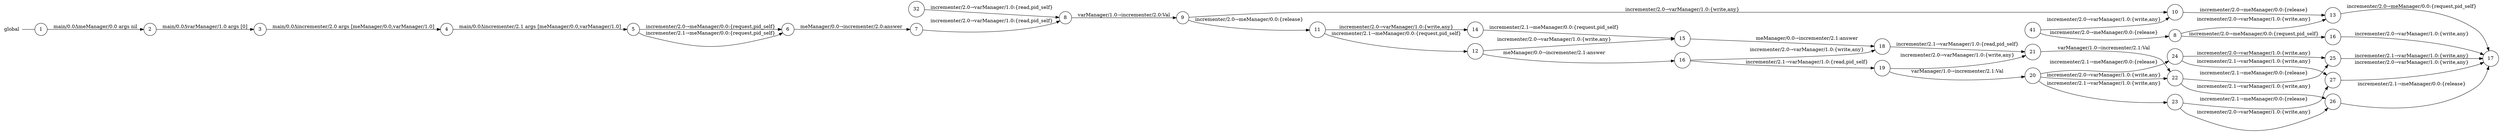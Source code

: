 digraph global {
	rankdir="LR";
	n_0 [label="global", shape="plaintext"];
	n_1 [id="41", shape=circle, label="41"];
	n_2 [id="14", shape=circle, label="11"];
	n_3 [id="28", shape=circle, label="16"];
	n_4 [id="9", shape=circle, label="22"];
	n_5 [id="26", shape=circle, label="8"];
	n_6 [id="25", shape=circle, label="15"];
	n_7 [id="8", shape=circle, label="8"];
	n_8 [id="24", shape=circle, label="27"];
	n_9 [id="17", shape=circle, label="5"];
	n_10 [id="1", shape=circle, label="1"];
	n_0 -> n_10 [arrowhead=none];
	n_11 [id="16", shape=circle, label="16"];
	n_12 [id="36", shape=circle, label="23"];
	n_13 [id="4", shape=circle, label="2"];
	n_14 [id="6", shape=circle, label="10"];
	n_15 [id="3", shape=circle, label="12"];
	n_16 [id="12", shape=circle, label="18"];
	n_17 [id="46", shape=circle, label="19"];
	n_18 [id="18", shape=circle, label="26"];
	n_19 [id="20", shape=circle, label="9"];
	n_20 [id="23", shape=circle, label="6"];
	n_21 [id="2", shape=circle, label="20"];
	n_22 [id="22", shape=circle, label="25"];
	n_23 [id="11", shape=circle, label="3"];
	n_24 [id="10", shape=circle, label="14"];
	n_25 [id="42", shape=circle, label="24"];
	n_26 [id="13", shape=circle, label="17"];
	n_27 [id="5", shape=circle, label="21"];
	n_28 [id="44", shape=circle, label="4"];
	n_29 [id="21", shape=circle, label="13"];
	n_30 [id="32", shape=circle, label="32"];
	n_31 [id="29", shape=circle, label="7"];

	n_20 -> n_31 [id="[$e|37]", label="meManager/0.0→incrementer/2.0:answer"];
	n_25 -> n_22 [id="[$e|74]", label="incrementer/2.0→varManager/1.0:{write,any}"];
	n_14 -> n_29 [id="[$e|30]", label="incrementer/2.0→meManager/0.0:{release}"];
	n_28 -> n_9 [id="[$e|53]", label="main/0.0Δincrementer/2.1 args [meManager/0.0,varManager/1.0]"];
	n_25 -> n_8 [id="[$e|48]", label="incrementer/2.1→varManager/1.0:{write,any}"];
	n_10 -> n_13 [id="[$e|17]", label="main/0.0ΔmeManager/0.0 args nil"];
	n_9 -> n_20 [id="[$e|75]", label="incrementer/2.0→meManager/0.0:{request,pid_self}"];
	n_9 -> n_20 [id="[$e|23]", label="incrementer/2.1→meManager/0.0:{request,pid_self}"];
	n_6 -> n_16 [id="[$e|73]", label="meManager/0.0→incrementer/2.1:answer"];
	n_21 -> n_4 [id="[$e|70]", label="incrementer/2.0→varManager/1.0:{write,any}"];
	n_31 -> n_5 [id="[$e|72]", label="incrementer/2.0→varManager/1.0:{read,pid_self}"];
	n_17 -> n_21 [id="[$e|15]", label="varManager/1.0→incrementer/2.1:Val"];
	n_7 -> n_11 [id="[$e|52]", label="incrementer/2.0→meManager/0.0:{request,pid_self}"];
	n_15 -> n_3 [id="[$e|2]", label="meManager/0.0→incrementer/2.1:answer"];
	n_15 -> n_6 [id="[$e|71]", label="incrementer/2.0→varManager/1.0:{write,any}"];
	n_5 -> n_19 [id="[$e|21]", label="varManager/1.0→incrementer/2.0:Val"];
	n_23 -> n_28 [id="[$e|51]", label="main/0.0Δincrementer/2.0 args [meManager/0.0,varManager/1.0]"];
	n_19 -> n_2 [id="[$e|34]", label="incrementer/2.0→meManager/0.0:{release}"];
	n_4 -> n_18 [id="[$e|66]", label="incrementer/2.1→varManager/1.0:{write,any}"];
	n_17 -> n_27 [id="[$e|6]", label="incrementer/2.0→varManager/1.0:{write,any}"];
	n_19 -> n_14 [id="[$e|69]", label="incrementer/2.0→varManager/1.0:{write,any}"];
	n_18 -> n_26 [id="[$e|27]", label="incrementer/2.1→meManager/0.0:{release}"];
	n_12 -> n_8 [id="[$e|59]", label="incrementer/2.1→meManager/0.0:{release}"];
	n_3 -> n_17 [id="[$e|31]", label="incrementer/2.1→varManager/1.0:{read,pid_self}"];
	n_1 -> n_7 [id="[$e|18]", label="incrementer/2.0→meManager/0.0:{release}"];
	n_4 -> n_22 [id="[$e|9]", label="incrementer/2.1→meManager/0.0:{release}"];
	n_22 -> n_26 [id="[$e|57]", label="incrementer/2.1→varManager/1.0:{write,any}"];
	n_8 -> n_26 [id="[$e|64]", label="incrementer/2.0→varManager/1.0:{write,any}"];
	n_21 -> n_25 [id="[$e|39]", label="incrementer/2.1→meManager/0.0:{release}"];
	n_24 -> n_6 [id="[$e|41]", label="incrementer/2.1→meManager/0.0:{request,pid_self}"];
	n_13 -> n_23 [id="[$e|33]", label="main/0.0ΔvarManager/1.0 args [0]"];
	n_12 -> n_18 [id="[$e|16]", label="incrementer/2.0→varManager/1.0:{write,any}"];
	n_3 -> n_16 [id="[$e|3]", label="incrementer/2.0→varManager/1.0:{write,any}"];
	n_27 -> n_4 [id="[$e|38]", label="varManager/1.0→incrementer/2.1:Val"];
	n_30 -> n_5 [id="[$e|44]", label="incrementer/2.0→varManager/1.0:{read,pid_self}"];
	n_21 -> n_12 [id="[$e|26]", label="incrementer/2.1→varManager/1.0:{write,any}"];
	n_16 -> n_27 [id="[$e|67]", label="incrementer/2.1→varManager/1.0:{read,pid_self}"];
	n_7 -> n_29 [id="[$e|58]", label="incrementer/2.0→varManager/1.0:{write,any}"];
	n_29 -> n_26 [id="[$e|62]", label="incrementer/2.0→meManager/0.0:{request,pid_self}"];
	n_2 -> n_24 [id="[$e|8]", label="incrementer/2.0→varManager/1.0:{write,any}"];
	n_1 -> n_14 [id="[$e|14]", label="incrementer/2.0→varManager/1.0:{write,any}"];
	n_11 -> n_26 [id="[$e|63]", label="incrementer/2.0→varManager/1.0:{write,any}"];
	n_2 -> n_15 [id="[$e|7]", label="incrementer/2.1→meManager/0.0:{request,pid_self}"];
}
